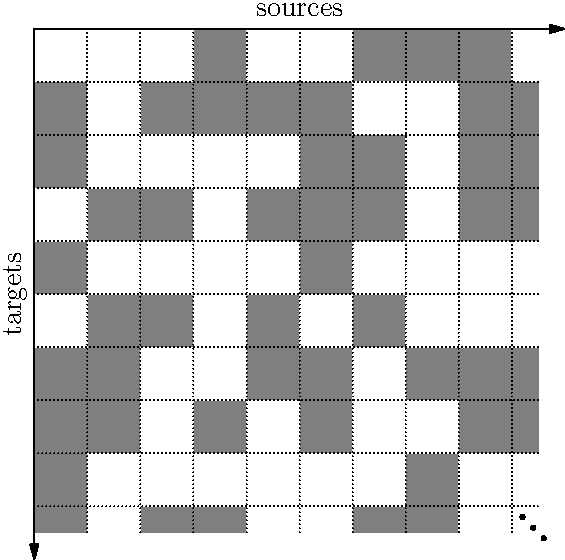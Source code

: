 //usepackage("amsfonts");
int n = 9;

real bs = 0.05;
real y0 = 0.375 + n * bs;
real x1 = 0.5;
real alen = (n + 1) * bs;

real dtxt = 0.01 * (n + 1) / (5 + 0.5);

size(280 * (1.0 + x1),280);
//filldraw(box((0,0),(0.5,0.5)),lightgray,black);
//label("$\mathbb{N}_X$", (0.25,-0.05));
//label("$\mathbb{N}_Y$", (-0.06,0.25));
real d = 0.02;
//draw((0.35,0.63-d)..(0.35,0.4+d));
//draw((0.36+d,0.65)..(0.6-d,0.65));

fill(box((0,y0),(bs * (n + 0.5), y0 - bs * (n + 0.5))), gray);
for (int i = 0; i < (n + 1); ++i)
  {
    for (int j = 0; j < (n + 1); ++j)
      {
	if (i == j || unitrand () < 0.5)
	  fill(box((bs * i,y0 - bs * j),(bs * (i + 1), y0 - bs * (j + 1))), white);
      }
  }

draw((0,y0)..(0,y0 - alen), black, Arrow);
draw((0,y0)..(alen,y0), black, Arrow);
label("sources", p=fontsize(14pt), (0.5 * alen, y0 + dtxt));
label(rotate(90)*"targets", p=fontsize(14pt), (- dtxt, y0 - 0.5 * alen));

for (int i = 0; i < n; ++i)
  {
    draw((0,y0 - bs * (i + 1))..(bs * (n + 0.5), y0 - bs * (i + 1)), p=dotted);
    draw((bs * (i + 1), y0)..(bs * (i + 1), y0 - bs * (n + 0.5)), p=dotted);
  }

// Better way to make ellipses?
for (int i = 0; i < 3; ++i)
  {
    fill(circle((n*bs+0.01*(i + 1),y0 - n*bs-0.01* (i + 1)),0.0025));
  }

//draw(box((0,y0), (bs * 4, y0 + bs * 4)));
//draw(box((0,y0), (bs * 9, y0 + bs * 9)));
